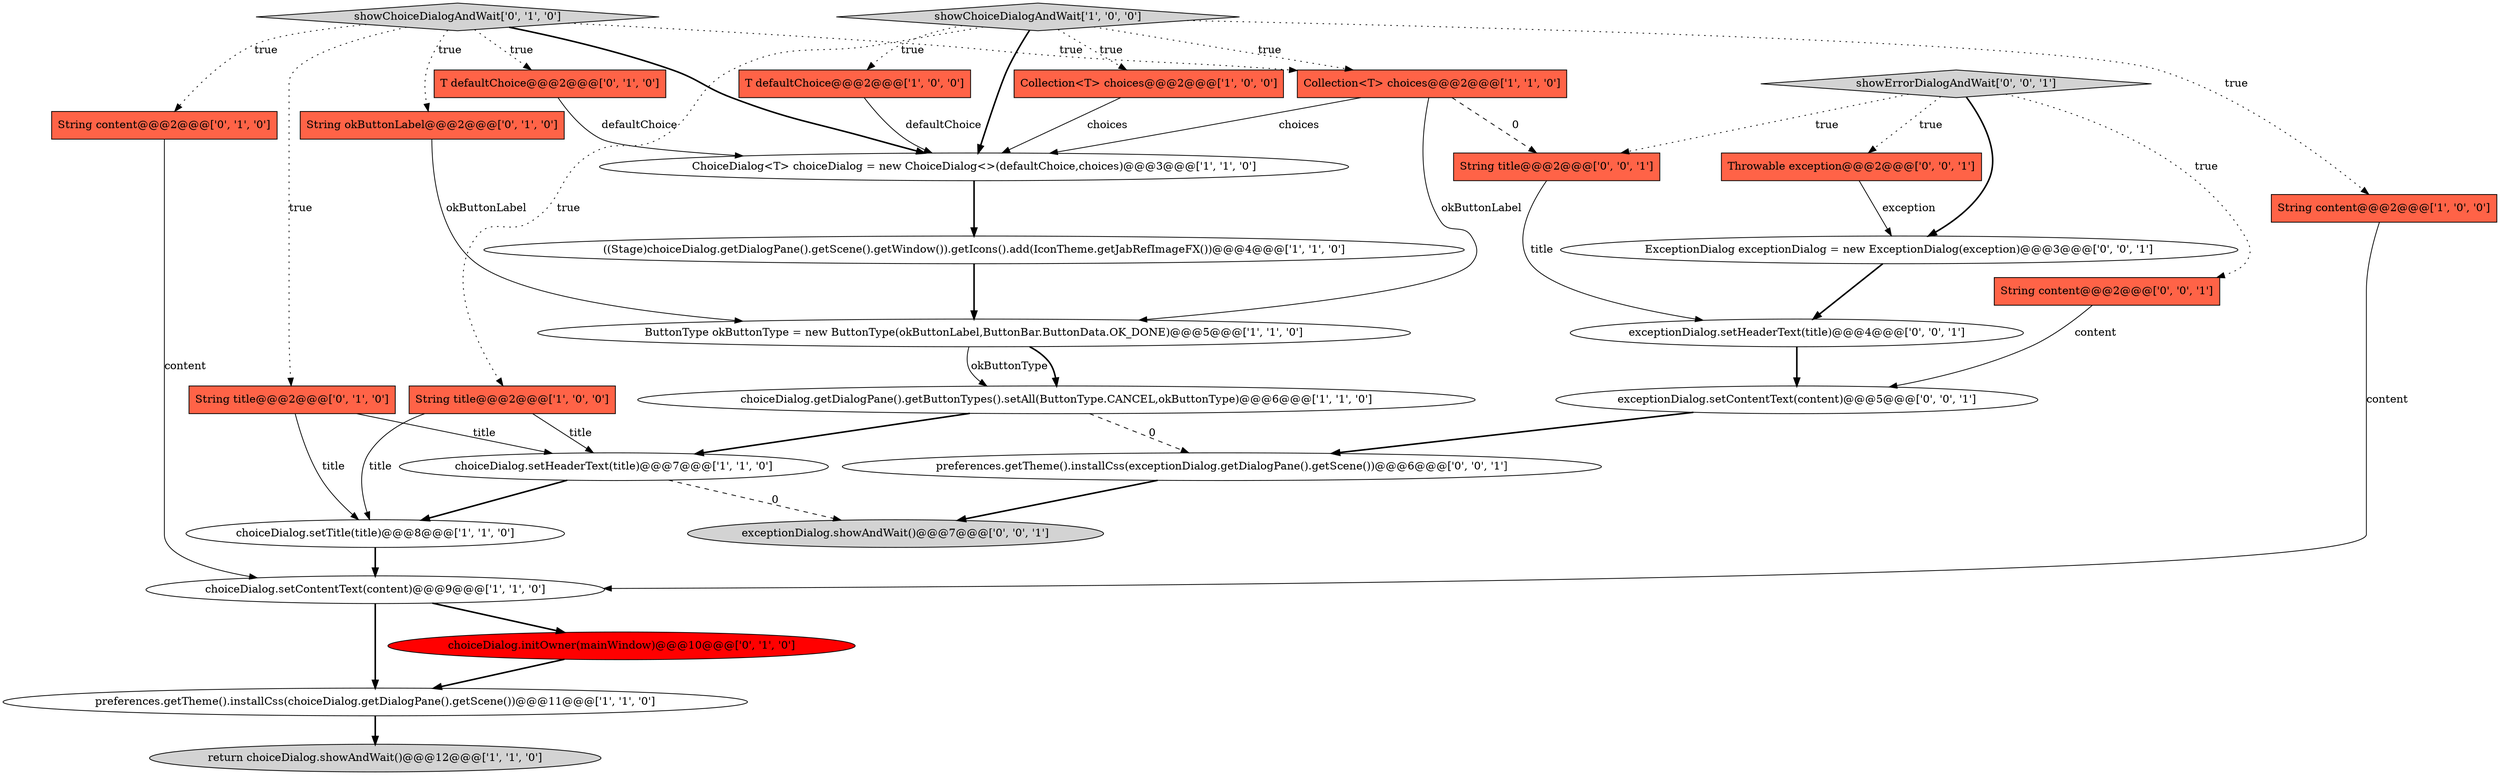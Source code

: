 digraph {
14 [style = filled, label = "preferences.getTheme().installCss(choiceDialog.getDialogPane().getScene())@@@11@@@['1', '1', '0']", fillcolor = white, shape = ellipse image = "AAA0AAABBB1BBB"];
20 [style = filled, label = "T defaultChoice@@@2@@@['0', '1', '0']", fillcolor = tomato, shape = box image = "AAA0AAABBB2BBB"];
16 [style = filled, label = "String content@@@2@@@['0', '1', '0']", fillcolor = tomato, shape = box image = "AAA0AAABBB2BBB"];
11 [style = filled, label = "ButtonType okButtonType = new ButtonType(okButtonLabel,ButtonBar.ButtonData.OK_DONE)@@@5@@@['1', '1', '0']", fillcolor = white, shape = ellipse image = "AAA0AAABBB1BBB"];
15 [style = filled, label = "choiceDialog.initOwner(mainWindow)@@@10@@@['0', '1', '0']", fillcolor = red, shape = ellipse image = "AAA1AAABBB2BBB"];
23 [style = filled, label = "String title@@@2@@@['0', '0', '1']", fillcolor = tomato, shape = box image = "AAA0AAABBB3BBB"];
18 [style = filled, label = "String title@@@2@@@['0', '1', '0']", fillcolor = tomato, shape = box image = "AAA0AAABBB2BBB"];
4 [style = filled, label = "Collection<T> choices@@@2@@@['1', '0', '0']", fillcolor = tomato, shape = box image = "AAA0AAABBB1BBB"];
10 [style = filled, label = "choiceDialog.setHeaderText(title)@@@7@@@['1', '1', '0']", fillcolor = white, shape = ellipse image = "AAA0AAABBB1BBB"];
29 [style = filled, label = "preferences.getTheme().installCss(exceptionDialog.getDialogPane().getScene())@@@6@@@['0', '0', '1']", fillcolor = white, shape = ellipse image = "AAA0AAABBB3BBB"];
3 [style = filled, label = "return choiceDialog.showAndWait()@@@12@@@['1', '1', '0']", fillcolor = lightgray, shape = ellipse image = "AAA0AAABBB1BBB"];
22 [style = filled, label = "Throwable exception@@@2@@@['0', '0', '1']", fillcolor = tomato, shape = box image = "AAA0AAABBB3BBB"];
28 [style = filled, label = "exceptionDialog.setHeaderText(title)@@@4@@@['0', '0', '1']", fillcolor = white, shape = ellipse image = "AAA0AAABBB3BBB"];
13 [style = filled, label = "((Stage)choiceDialog.getDialogPane().getScene().getWindow()).getIcons().add(IconTheme.getJabRefImageFX())@@@4@@@['1', '1', '0']", fillcolor = white, shape = ellipse image = "AAA0AAABBB1BBB"];
24 [style = filled, label = "ExceptionDialog exceptionDialog = new ExceptionDialog(exception)@@@3@@@['0', '0', '1']", fillcolor = white, shape = ellipse image = "AAA0AAABBB3BBB"];
26 [style = filled, label = "showErrorDialogAndWait['0', '0', '1']", fillcolor = lightgray, shape = diamond image = "AAA0AAABBB3BBB"];
19 [style = filled, label = "showChoiceDialogAndWait['0', '1', '0']", fillcolor = lightgray, shape = diamond image = "AAA0AAABBB2BBB"];
12 [style = filled, label = "Collection<T> choices@@@2@@@['1', '1', '0']", fillcolor = tomato, shape = box image = "AAA0AAABBB1BBB"];
27 [style = filled, label = "exceptionDialog.showAndWait()@@@7@@@['0', '0', '1']", fillcolor = lightgray, shape = ellipse image = "AAA0AAABBB3BBB"];
6 [style = filled, label = "showChoiceDialogAndWait['1', '0', '0']", fillcolor = lightgray, shape = diamond image = "AAA0AAABBB1BBB"];
2 [style = filled, label = "T defaultChoice@@@2@@@['1', '0', '0']", fillcolor = tomato, shape = box image = "AAA0AAABBB1BBB"];
7 [style = filled, label = "ChoiceDialog<T> choiceDialog = new ChoiceDialog<>(defaultChoice,choices)@@@3@@@['1', '1', '0']", fillcolor = white, shape = ellipse image = "AAA0AAABBB1BBB"];
0 [style = filled, label = "String content@@@2@@@['1', '0', '0']", fillcolor = tomato, shape = box image = "AAA0AAABBB1BBB"];
8 [style = filled, label = "choiceDialog.setContentText(content)@@@9@@@['1', '1', '0']", fillcolor = white, shape = ellipse image = "AAA0AAABBB1BBB"];
25 [style = filled, label = "exceptionDialog.setContentText(content)@@@5@@@['0', '0', '1']", fillcolor = white, shape = ellipse image = "AAA0AAABBB3BBB"];
1 [style = filled, label = "choiceDialog.setTitle(title)@@@8@@@['1', '1', '0']", fillcolor = white, shape = ellipse image = "AAA0AAABBB1BBB"];
17 [style = filled, label = "String okButtonLabel@@@2@@@['0', '1', '0']", fillcolor = tomato, shape = box image = "AAA0AAABBB2BBB"];
5 [style = filled, label = "choiceDialog.getDialogPane().getButtonTypes().setAll(ButtonType.CANCEL,okButtonType)@@@6@@@['1', '1', '0']", fillcolor = white, shape = ellipse image = "AAA0AAABBB1BBB"];
9 [style = filled, label = "String title@@@2@@@['1', '0', '0']", fillcolor = tomato, shape = box image = "AAA0AAABBB1BBB"];
21 [style = filled, label = "String content@@@2@@@['0', '0', '1']", fillcolor = tomato, shape = box image = "AAA0AAABBB3BBB"];
7->13 [style = bold, label=""];
14->3 [style = bold, label=""];
5->10 [style = bold, label=""];
24->28 [style = bold, label=""];
18->10 [style = solid, label="title"];
11->5 [style = solid, label="okButtonType"];
20->7 [style = solid, label="defaultChoice"];
1->8 [style = bold, label=""];
8->15 [style = bold, label=""];
12->23 [style = dashed, label="0"];
22->24 [style = solid, label="exception"];
15->14 [style = bold, label=""];
19->17 [style = dotted, label="true"];
19->20 [style = dotted, label="true"];
9->10 [style = solid, label="title"];
19->18 [style = dotted, label="true"];
2->7 [style = solid, label="defaultChoice"];
8->14 [style = bold, label=""];
19->12 [style = dotted, label="true"];
26->23 [style = dotted, label="true"];
21->25 [style = solid, label="content"];
5->29 [style = dashed, label="0"];
12->7 [style = solid, label="choices"];
25->29 [style = bold, label=""];
26->22 [style = dotted, label="true"];
17->11 [style = solid, label="okButtonLabel"];
26->24 [style = bold, label=""];
10->27 [style = dashed, label="0"];
13->11 [style = bold, label=""];
29->27 [style = bold, label=""];
11->5 [style = bold, label=""];
6->2 [style = dotted, label="true"];
6->4 [style = dotted, label="true"];
6->9 [style = dotted, label="true"];
26->21 [style = dotted, label="true"];
4->7 [style = solid, label="choices"];
16->8 [style = solid, label="content"];
19->16 [style = dotted, label="true"];
28->25 [style = bold, label=""];
6->12 [style = dotted, label="true"];
6->0 [style = dotted, label="true"];
6->7 [style = bold, label=""];
10->1 [style = bold, label=""];
12->11 [style = solid, label="okButtonLabel"];
23->28 [style = solid, label="title"];
19->7 [style = bold, label=""];
18->1 [style = solid, label="title"];
9->1 [style = solid, label="title"];
0->8 [style = solid, label="content"];
}
